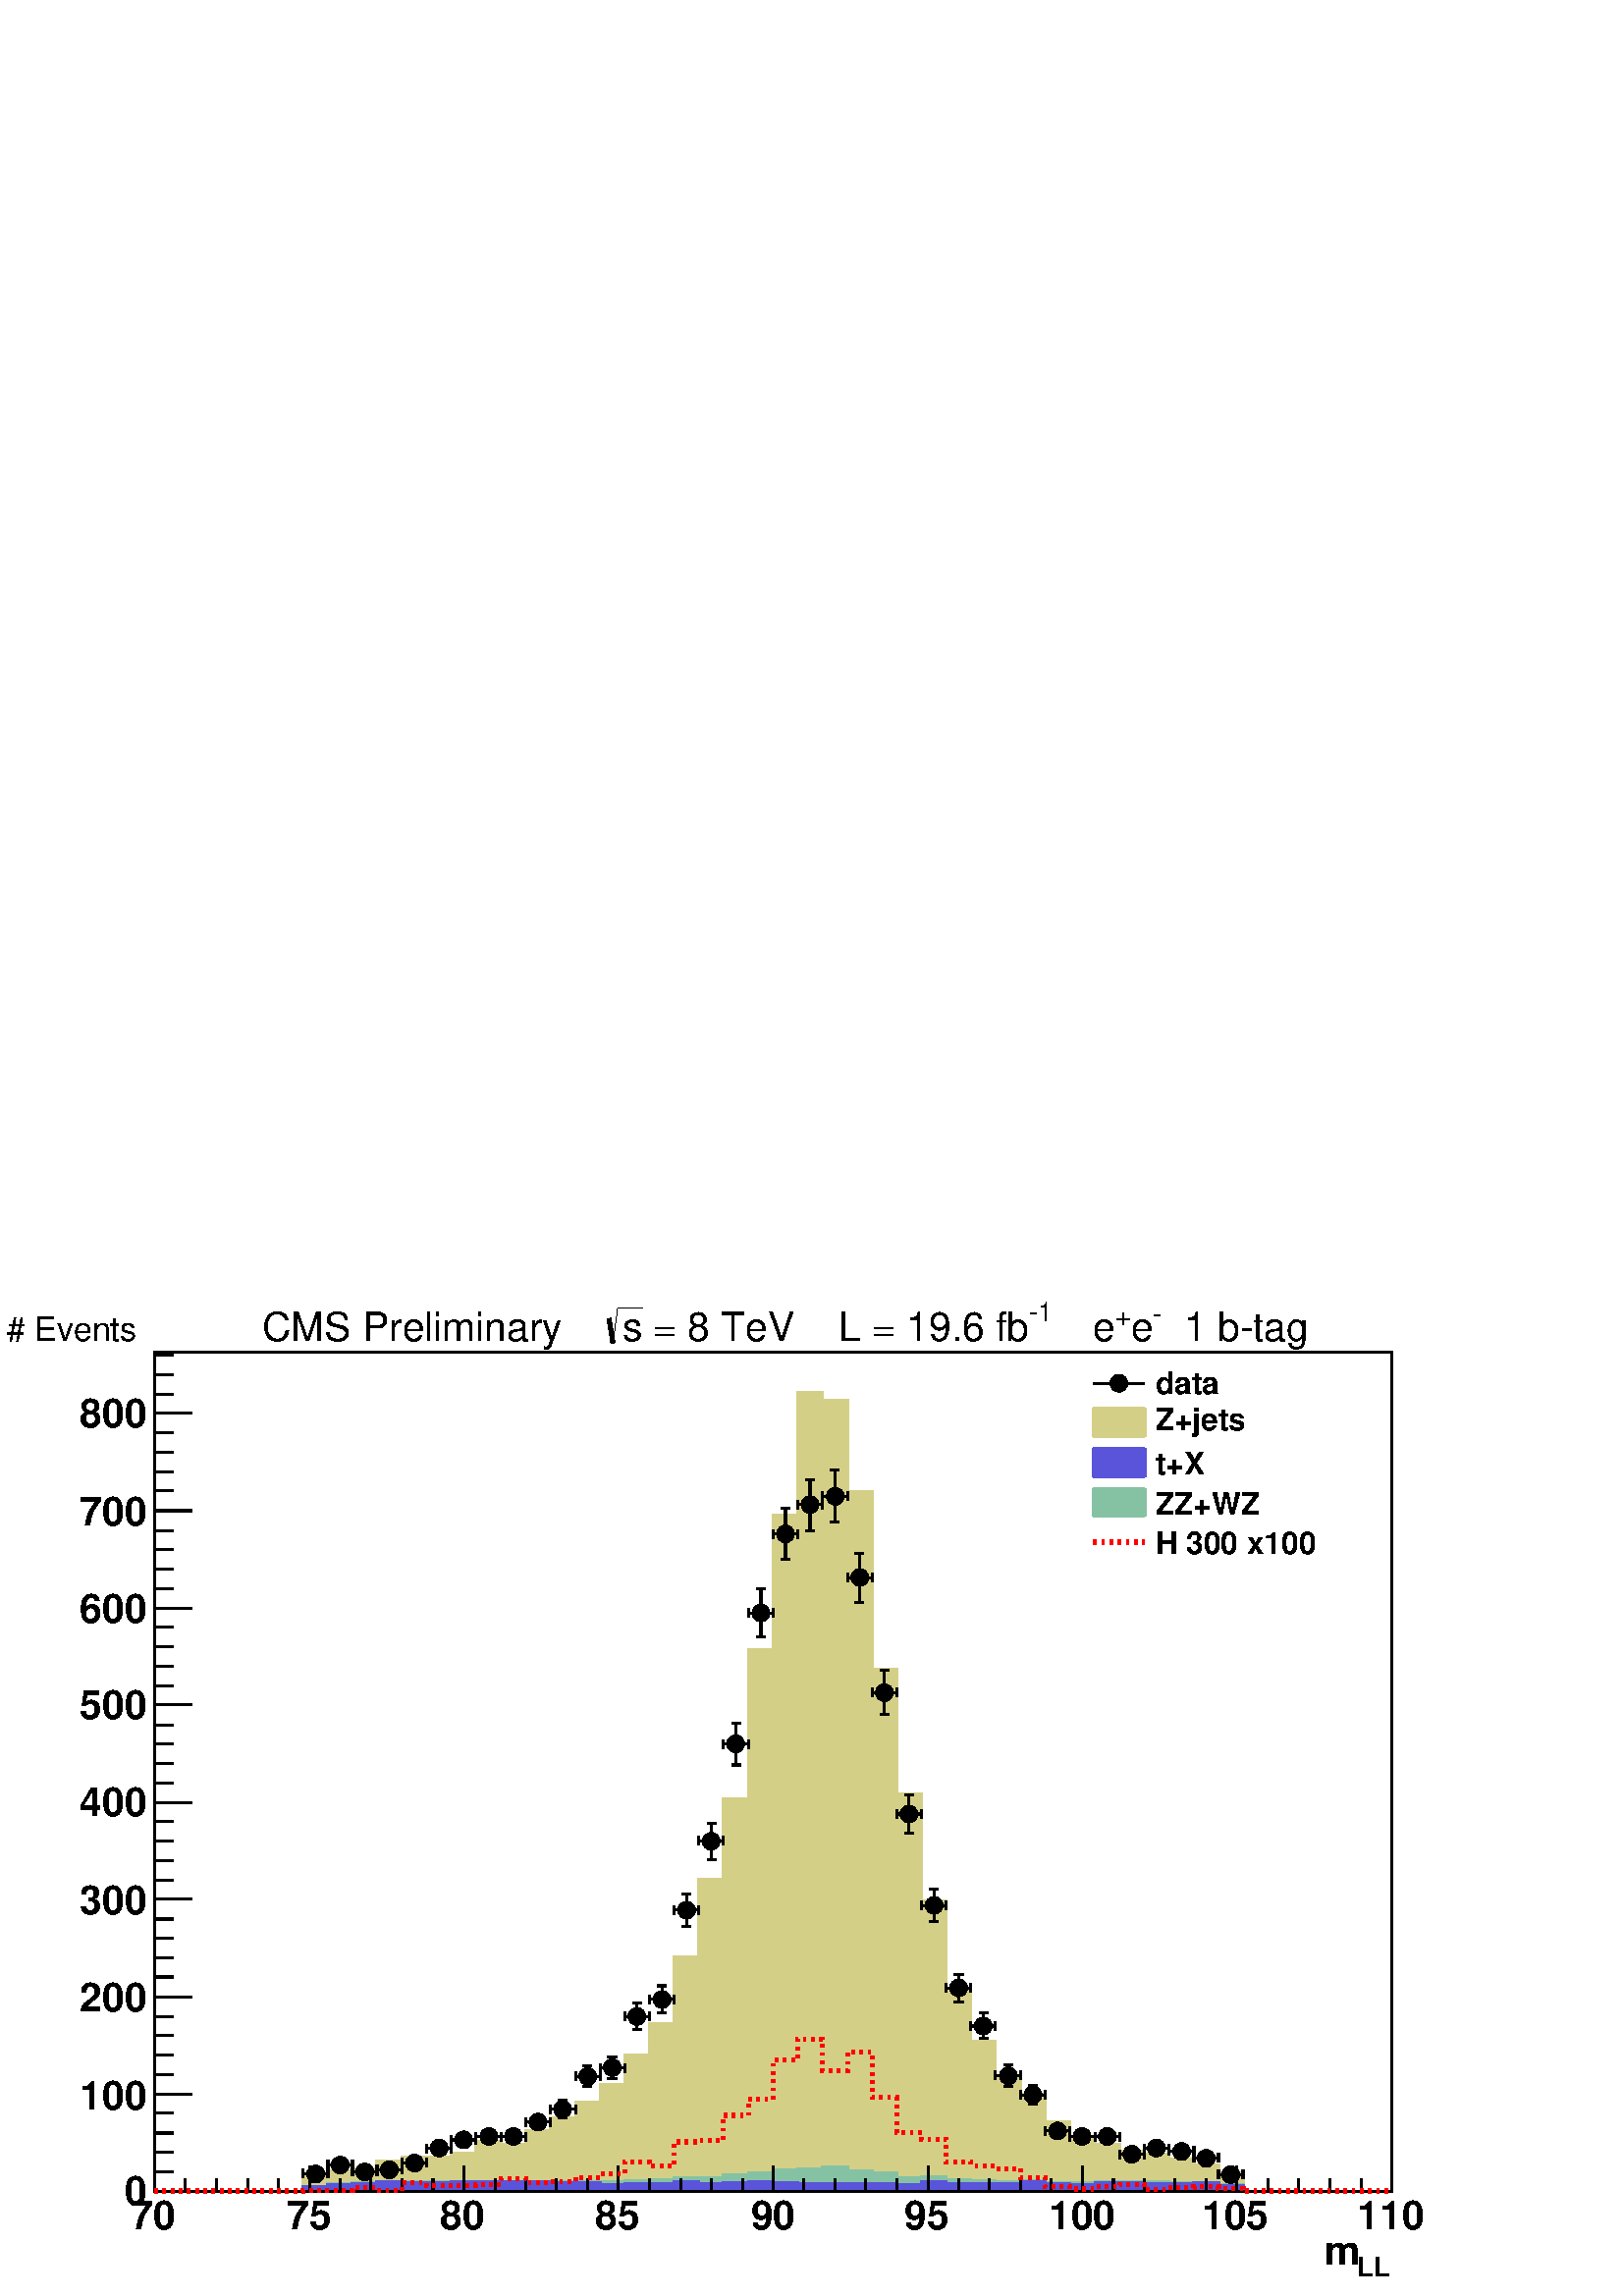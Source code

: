 %!PS-Adobe-2.0 EPSF-2.0
%%BoundingBox:  0 0 567 384
%%EndComments
%%BeginProlog
80 dict begin
/s {stroke} def /l {lineto} def /m {moveto} def /t {translate} def
/r {rotate} def /rl {roll}  def /R {repeat} def
/d {rlineto} def /rm {rmoveto} def /gr {grestore} def /f {eofill} def
/c {setrgbcolor} def /black {0 setgray} def /sd {setdash} def
/cl {closepath} def /sf {scalefont setfont} def /lw {setlinewidth} def
/box {m dup 0 exch d exch 0 d 0 exch neg d cl} def
/NC{systemdict begin initclip end}def/C{NC box clip newpath}def
/bl {box s} def /bf {box f} def /Y { 0 exch d} def /X { 0 d} def 
/K {{pop pop 0 moveto} exch kshow} bind def
/ita {/ang 15 def gsave [1 0 ang dup sin exch cos div 1 0 0] concat} def 
/mp {newpath /y exch def /x exch def} def
/side {[w .77 mul w .23 mul] .385 w mul sd w 0 l currentpoint t -144 r} def
/mr {mp x y w2 0 360 arc} def /m24 {mr s} def /m20 {mr f} def
/mb {mp x y w2 add m w2 neg 0 d 0 w neg d w 0 d 0 w d cl} def
/mt {mp x y w2 add m w2 neg w neg d w 0 d cl} def
/m21 {mb f} def /m25 {mb s} def /m22 {mt f} def /m26{mt s} def
/m23 {mp x y w2 sub m w2 w d w neg 0 d cl f} def
/m27 {mp x y w2 add m w3 neg w2 neg d w3 w2 neg d w3 w2 d cl s} def
/m28 {mp x w2 sub y w2 sub w3 add m w3 0 d  0 w3 neg d w3 0 d 0 w3 d w3 0 d  0 w3 d w3 neg 0 d 0 w3 d w3 neg 0 d 0 w3 neg d w3 neg 0 d cl s } def
/m29 {mp gsave x w2 sub y w2 add w3 sub m currentpoint t 4 {side} repeat cl fill gr} def
/m30 {mp gsave x w2 sub y w2 add w3 sub m currentpoint t 4 {side} repeat cl s gr} def
/m31 {mp x y w2 sub m 0 w d x w2 sub y m w 0 d x w2 sub y w2 add m w w neg d x w2 sub y w2 sub m w w d s} def
/m32 {mp x y w2 sub m w2 w d w neg 0 d cl s} def
/m33 {mp x y w2 add m w3 neg w2 neg d w3 w2 neg d w3 w2 d cl f} def
/m34 {mp x w2 sub y w2 sub w3 add m w3 0 d  0 w3 neg d w3 0 d 0 w3 d w3 0 d  0 w3 d w3 neg 0 d 0 w3 d w3 neg 0 d 0 w3 neg d w3 neg 0 d cl f } def
/m2 {mp x y w2 sub m 0 w d x w2 sub y m w 0 d s} def
/m5 {mp x w2 sub y w2 sub m w w d x w2 sub y w2 add m w w neg d s} def
/reEncode {exch findfont dup length dict begin {1 index /FID eq  {pop pop} {def} ifelse } forall /Encoding exch def currentdict end dup /FontName get exch definefont pop } def [/Times-Bold /Times-Italic /Times-BoldItalic /Helvetica /Helvetica-Oblique
 /Helvetica-Bold /Helvetica-BoldOblique /Courier /Courier-Oblique /Courier-Bold /Courier-BoldOblique /Times-Roman /AvantGarde-Book /AvantGarde-BookOblique /AvantGarde-Demi /AvantGarde-DemiOblique /Bookman-Demi /Bookman-DemiItalic /Bookman-Light
 /Bookman-LightItalic /Helvetica-Narrow /Helvetica-Narrow-Bold /Helvetica-Narrow-BoldOblique /Helvetica-Narrow-Oblique /NewCenturySchlbk-Roman /NewCenturySchlbk-Bold /NewCenturySchlbk-BoldItalic /NewCenturySchlbk-Italic /Palatino-Bold
 /Palatino-BoldItalic /Palatino-Italic /Palatino-Roman ] {ISOLatin1Encoding reEncode } forall
%%EndProlog
%%BeginSetup
%%EndSetup
newpath  gsave  .25 .25 scale  gsave  0 0 t black[  ] 0 sd 3 lw 1 1 1 c 2268 1538 0 0 bf black 1 1 1 c 1814 1230 227 154 bf black 1814 1230 227 154 bl 1 1 1 c black 227 154 m 1814 X s 227 154 m 1814 X s
 gsave  2268 1538 0 0 C 1990.77 29.324 t 0 r /Helvetica-Bold findfont 39.099 sf 0 0 m (LL) show NC gr 
 gsave  2268 1538 0 0 C 1925.6 45.615 t 0 r /Helvetica-Bold findfont 58.648 sf 0 0 m ( m) show NC gr  227 191 m -37 Y s 272 172 m -18 Y s 317 172 m -18 Y s 363 172 m -18 Y s 408 172 m -18 Y s 454 191 m -37 Y s 499 172 m -18 Y s 544 172 m -18 Y s 590
 172 m -18 Y s 635 172 m -18 Y s 680 191 m -37 Y s 726 172 m -18 Y s 771 172 m -18 Y s 816 172 m -18 Y s 862 172 m -18 Y s 907 191 m -37 Y s 952 172 m -18 Y s 998 172 m -18 Y s 1043 172 m -18 Y s 1089 172 m -18 Y s 1134 191 m -37 Y s 1179 172 m -18 Y
 s 1225 172 m -18 Y s 1270 172 m -18 Y s 1315 172 m -18 Y s 1361 191 m -37 Y s 1406 172 m -18 Y s 1451 172 m -18 Y s 1497 172 m -18 Y s 1542 172 m -18 Y s 1587 191 m -37 Y s 1633 172 m -18 Y s 1678 172 m -18 Y s 1723 172 m -18 Y s 1769 172 m -18 Y s
 1814 191 m -37 Y s 1860 172 m -18 Y s 1905 172 m -18 Y s 1950 172 m -18 Y s 1996 172 m -18 Y s 2041 191 m -37 Y s
 gsave  2268 1538 0 0 C 192.235 97.746 t 0 r /Helvetica-Bold findfont 58.648 sf 0 0 m (70) show NC gr 
 gsave  2268 1538 0 0 C 420.31 97.746 t 0 r /Helvetica-Bold findfont 58.648 sf 0 0 m (75) show NC gr 
 gsave  2268 1538 0 0 C 645.126 97.746 t 0 r /Helvetica-Bold findfont 58.648 sf 0 0 m (80) show NC gr 
 gsave  2268 1538 0 0 C 873.201 97.746 t 0 r /Helvetica-Bold findfont 58.648 sf 0 0 m (85) show NC gr 
 gsave  2268 1538 0 0 C 1101.28 97.746 t 0 r /Helvetica-Bold findfont 58.648 sf 0 0 m (90) show NC gr 
 gsave  2268 1538 0 0 C 1326.09 97.746 t 0 r /Helvetica-Bold findfont 58.648 sf 0 0 m (95) show NC gr 
 gsave  2268 1538 0 0 C 1537.88 97.746 t 0 r /Helvetica-Bold findfont 58.648 sf 0 0 m (100) show NC gr 
 gsave  2268 1538 0 0 C 1762.69 97.746 t 0 r /Helvetica-Bold findfont 58.648 sf 0 0 m (105) show NC gr 
 gsave  2268 1538 0 0 C 1990.77 97.746 t 0 r /Helvetica-Bold findfont 58.648 sf 0 0 m (110) show NC gr  227 154 m 1230 Y s 281 154 m -54 X s 254 182 m -27 X s 254 211 m -27 X s 254 239 m -27 X s 254 268 m -27 X s 281 296 m -54 X s 254 325 m -27 X s
 254 353 m -27 X s 254 382 m -27 X s 254 410 m -27 X s 281 439 m -54 X s 254 468 m -27 X s 254 496 m -27 X s 254 525 m -27 X s 254 553 m -27 X s 281 582 m -54 X s 254 610 m -27 X s 254 639 m -27 X s 254 667 m -27 X s 254 696 m -27 X s 281 724 m -54 X
 s 254 753 m -27 X s 254 781 m -27 X s 254 810 m -27 X s 254 838 m -27 X s 281 867 m -54 X s 254 895 m -27 X s 254 924 m -27 X s 254 952 m -27 X s 254 981 m -27 X s 281 1009 m -54 X s 254 1038 m -27 X s 254 1066 m -27 X s 254 1095 m -27 X s 254 1123
 m -27 X s 281 1152 m -54 X s 254 1181 m -27 X s 254 1209 m -27 X s 254 1238 m -27 X s 254 1266 m -27 X s 281 1295 m -54 X s 281 1295 m -54 X s 254 1323 m -27 X s 254 1352 m -27 X s 254 1380 m -27 X s
 gsave  2268 1538 0 0 C 182.46 133.587 t 0 r /Helvetica-Bold findfont 58.648 sf 0 0 m (0) show NC gr 
 gsave  2268 1538 0 0 C 117.296 273.69 t 0 r /Helvetica-Bold findfont 58.648 sf 0 0 m (100) show NC gr 
 gsave  2268 1538 0 0 C 117.296 417.051 t 0 r /Helvetica-Bold findfont 58.648 sf 0 0 m (200) show NC gr 
 gsave  2268 1538 0 0 C 117.296 560.413 t 0 r /Helvetica-Bold findfont 58.648 sf 0 0 m (300) show NC gr 
 gsave  2268 1538 0 0 C 117.296 703.774 t 0 r /Helvetica-Bold findfont 58.648 sf 0 0 m (400) show NC gr 
 gsave  2268 1538 0 0 C 117.296 847.135 t 0 r /Helvetica-Bold findfont 58.648 sf 0 0 m (500) show NC gr 
 gsave  2268 1538 0 0 C 117.296 987.239 t 0 r /Helvetica-Bold findfont 58.648 sf 0 0 m (600) show NC gr 
 gsave  2268 1538 0 0 C 117.296 1130.6 t 0 r /Helvetica-Bold findfont 58.648 sf 0 0 m (700) show NC gr 
 gsave  2268 1538 0 0 C 117.296 1273.96 t 0 r /Helvetica-Bold findfont 58.648 sf 0 0 m (800) show NC gr  0.83 0.81 0.53 c 227 154 m 217 X 22 Y 37 X 7 Y 36 X 3 Y 36 X 12 Y 37 X 5 Y 72 X 6 Y 36 X 18 Y 37 X -4 Y 36 X 19 Y 36 X 20 Y 37 X 23 Y 36 X 25 Y
 36 X 44 Y 36 X 46 Y 37 X 97 Y 36 X 114 Y 36 X 118 Y 37 X 219 Y 36 X 198 Y 36 X 180 Y 36 X -12 Y 37 X -134 Y 36 X -260 Y 36 X -183 Y 37 X -158 Y 36 X -128 Y 36 X -77 Y 36 X -55 Y 37 X -23 Y 36 X -41 Y 36 X -26 Y 37 X -7 Y 36 X -9 Y 36 X -5 Y 36 X -7
 Y 37 X -9 Y 36 X -12 Y 36 X -26 Y 218 X f 227 154 m 217 X 22 Y 37 X 7 Y 36 X 3 Y 36 X 12 Y 37 X 5 Y 72 X 6 Y 36 X 18 Y 37 X -4 Y 36 X 19 Y 36 X 20 Y 37 X 23 Y 36 X 25 Y 36 X 44 Y 36 X 46 Y 37 X 97 Y 36 X 114 Y 36 X 118 Y 37 X 219 Y 36 X 198 Y 36 X
 180 Y 36 X -12 Y 37 X -134 Y 36 X -260 Y 36 X -183 Y 37 X -158 Y 36 X -128 Y 36 X -77 Y 36 X -55 Y 37 X -23 Y 36 X -41 Y 36 X -26 Y 37 X -7 Y 36 X -9 Y 36 X -5 Y 36 X -7 Y 37 X -9 Y 36 X -12 Y 36 X -26 Y 218 X s 0.999 0.999 0.999 c 0.83 0.81 0.53 c
 0.999 0.999 0.999 c 227 154 m 217 X 18 Y 37 X 5 Y 36 X 4 Y 36 X 9 Y 37 X 5 Y 36 X 1 Y 36 X 5 Y 36 X 12 Y 37 X -5 Y 36 X 16 Y 36 X 17 Y 37 X 21 Y 36 X 13 Y 36 X 40 Y 36 X 35 Y 37 X 77 Y 36 X 83 Y 36 X 101 Y 37 X 170 Y 36 X 153 Y 36 X 137 Y 36 X -7 Y
 37 X -109 Y 36 X -205 Y 36 X -139 Y 37 X -118 Y 36 X -103 Y 36 X -62 Y 36 X -47 Y 37 X -14 Y 36 X -32 Y 36 X -20 Y 37 X -4 Y 36 X -8 Y 36 X -4 Y 36 X -5 Y 37 X -9 Y 36 X -8 Y 36 X -23 Y 218 X f 0.83 0.81 0.53 c 0.999 0.999 0.999 c 0.83 0.81 0.53 c
 227 154 m 217 X 18 Y 37 X 5 Y 36 X 4 Y 36 X 9 Y 37 X 5 Y 36 X 1 Y 36 X 5 Y 36 X 12 Y 37 X -5 Y 36 X 16 Y 36 X 17 Y 37 X 21 Y 36 X 13 Y 36 X 40 Y 36 X 35 Y 37 X 77 Y 36 X 83 Y 36 X 101 Y 37 X 170 Y 36 X 153 Y 36 X 137 Y 36 X -7 Y 37 X -109 Y 36 X
 -205 Y 36 X -139 Y 37 X -118 Y 36 X -103 Y 36 X -62 Y 36 X -47 Y 37 X -14 Y 36 X -32 Y 36 X -20 Y 37 X -4 Y 36 X -8 Y 36 X -4 Y 36 X -5 Y 37 X -9 Y 36 X -8 Y 36 X -23 Y 218 X s 1 1 1 c 0.83 0.81 0.53 c 227 154 m 217 X 18 Y 37 X 5 Y 36 X 4 Y 36 X 9 Y
 37 X 5 Y 36 X 1 Y 36 X 5 Y 36 X 12 Y 37 X -5 Y 36 X 16 Y 36 X 17 Y 37 X 21 Y 36 X 13 Y 36 X 40 Y 36 X 35 Y 37 X 77 Y 36 X 83 Y 36 X 101 Y 37 X 170 Y 36 X 153 Y 36 X 137 Y 36 X -7 Y 37 X -109 Y 36 X -205 Y 36 X -139 Y 37 X -118 Y 36 X -103 Y 36 X -62
 Y 36 X -47 Y 37 X -14 Y 36 X -32 Y 36 X -20 Y 37 X -4 Y 36 X -8 Y 36 X -4 Y 36 X -5 Y 37 X -9 Y 36 X -8 Y 36 X -23 Y 218 X s 227 154 m 217 X 18 Y 37 X 5 Y 36 X 4 Y 36 X 9 Y 37 X 5 Y 36 X 1 Y 36 X 5 Y 36 X 12 Y 37 X -5 Y 36 X 16 Y 36 X 17 Y 37 X 21 Y
 36 X 13 Y 36 X 40 Y 36 X 35 Y 37 X 77 Y 36 X 83 Y 36 X 101 Y 37 X 170 Y 36 X 153 Y 36 X 137 Y 36 X -7 Y 37 X -109 Y 36 X -205 Y 36 X -139 Y 37 X -118 Y 36 X -103 Y 36 X -62 Y 36 X -47 Y 37 X -14 Y 36 X -32 Y 36 X -20 Y 37 X -4 Y 36 X -8 Y 36 X -4 Y
 36 X -5 Y 37 X -9 Y 36 X -8 Y 36 X -23 Y 218 X f 227 154 m 217 X 18 Y 37 X 5 Y 36 X 4 Y 36 X 9 Y 37 X 5 Y 36 X 1 Y 36 X 5 Y 36 X 12 Y 37 X -5 Y 36 X 16 Y 36 X 17 Y 37 X 21 Y 36 X 13 Y 36 X 40 Y 36 X 35 Y 37 X 77 Y 36 X 83 Y 36 X 101 Y 37 X 170 Y 36
 X 153 Y 36 X 137 Y 36 X -7 Y 37 X -109 Y 36 X -205 Y 36 X -139 Y 37 X -118 Y 36 X -103 Y 36 X -62 Y 36 X -47 Y 37 X -14 Y 36 X -32 Y 36 X -20 Y 37 X -4 Y 36 X -8 Y 36 X -4 Y 36 X -5 Y 37 X -9 Y 36 X -8 Y 36 X -23 Y 218 X s 0.999 0.999 0.999 c 0.83
 0.81 0.53 c 0.999 0.999 0.999 c 227 154 m 217 X 13 Y 37 X 7 Y 36 X 1 Y 36 X 7 Y 37 X 3 Y 36 X -3 Y 36 X 2 Y 36 X 11 Y 37 X -4 Y 36 X 9 Y 36 X 9 Y 37 X 13 Y 36 X 7 Y 36 X 27 Y 36 X 21 Y 37 X 44 Y 36 X 62 Y 36 X 48 Y 37 X 107 Y 36 X 94 Y 36 X 83 Y 36
 X -13 Y 37 X -66 Y 36 X -127 Y 36 X -76 Y 37 X -72 Y 36 X -60 Y 36 X -36 Y 36 X -33 Y 37 X -6 Y 36 X -23 Y 36 X -8 Y 37 X -3 Y 36 X -3 Y 36 X -1 Y 36 X -7 Y 37 X -4 Y 36 X -6 Y 36 X -17 Y 218 X f 0.83 0.81 0.53 c 0.999 0.999 0.999 c 0.83 0.81 0.53 c
 227 154 m 217 X 13 Y 37 X 7 Y 36 X 1 Y 36 X 7 Y 37 X 3 Y 36 X -3 Y 36 X 2 Y 36 X 11 Y 37 X -4 Y 36 X 9 Y 36 X 9 Y 37 X 13 Y 36 X 7 Y 36 X 27 Y 36 X 21 Y 37 X 44 Y 36 X 62 Y 36 X 48 Y 37 X 107 Y 36 X 94 Y 36 X 83 Y 36 X -13 Y 37 X -66 Y 36 X -127 Y
 36 X -76 Y 37 X -72 Y 36 X -60 Y 36 X -36 Y 36 X -33 Y 37 X -6 Y 36 X -23 Y 36 X -8 Y 37 X -3 Y 36 X -3 Y 36 X -1 Y 36 X -7 Y 37 X -4 Y 36 X -6 Y 36 X -17 Y 218 X s 1 1 1 c 0.83 0.81 0.53 c 227 154 m 217 X 13 Y 37 X 7 Y 36 X 1 Y 36 X 7 Y 37 X 3 Y 36
 X -3 Y 36 X 2 Y 36 X 11 Y 37 X -4 Y 36 X 9 Y 36 X 9 Y 37 X 13 Y 36 X 7 Y 36 X 27 Y 36 X 21 Y 37 X 44 Y 36 X 62 Y 36 X 48 Y 37 X 107 Y 36 X 94 Y 36 X 83 Y 36 X -13 Y 37 X -66 Y 36 X -127 Y 36 X -76 Y 37 X -72 Y 36 X -60 Y 36 X -36 Y 36 X -33 Y 37 X
 -6 Y 36 X -23 Y 36 X -8 Y 37 X -3 Y 36 X -3 Y 36 X -1 Y 36 X -7 Y 37 X -4 Y 36 X -6 Y 36 X -17 Y 218 X s 227 154 m 217 X 13 Y 37 X 7 Y 36 X 1 Y 36 X 7 Y 37 X 3 Y 36 X -3 Y 36 X 2 Y 36 X 11 Y 37 X -4 Y 36 X 9 Y 36 X 9 Y 37 X 13 Y 36 X 7 Y 36 X 27 Y
 36 X 21 Y 37 X 44 Y 36 X 62 Y 36 X 48 Y 37 X 107 Y 36 X 94 Y 36 X 83 Y 36 X -13 Y 37 X -66 Y 36 X -127 Y 36 X -76 Y 37 X -72 Y 36 X -60 Y 36 X -36 Y 36 X -33 Y 37 X -6 Y 36 X -23 Y 36 X -8 Y 37 X -3 Y 36 X -3 Y 36 X -1 Y 36 X -7 Y 37 X -4 Y 36 X -6
 Y 36 X -17 Y 218 X f 227 154 m 217 X 13 Y 37 X 7 Y 36 X 1 Y 36 X 7 Y 37 X 3 Y 36 X -3 Y 36 X 2 Y 36 X 11 Y 37 X -4 Y 36 X 9 Y 36 X 9 Y 37 X 13 Y 36 X 7 Y 36 X 27 Y 36 X 21 Y 37 X 44 Y 36 X 62 Y 36 X 48 Y 37 X 107 Y 36 X 94 Y 36 X 83 Y 36 X -13 Y 37
 X -66 Y 36 X -127 Y 36 X -76 Y 37 X -72 Y 36 X -60 Y 36 X -36 Y 36 X -33 Y 37 X -6 Y 36 X -23 Y 36 X -8 Y 37 X -3 Y 36 X -3 Y 36 X -1 Y 36 X -7 Y 37 X -4 Y 36 X -6 Y 36 X -17 Y 218 X s 0.999 0.999 0.999 c 0.83 0.81 0.53 c 0.999 0.999 0.999 c 227 154
 m 217 X 8 Y 37 X 4 Y 36 X 2 Y 36 X 2 Y 73 X -3 Y 36 X 5 Y 36 X -2 Y 37 X -1 Y 36 X 2 Y 36 X -3 Y 37 X 4 Y 36 X -2 Y 36 X 4 Y 36 X 7 Y 37 X 3 Y 36 X 8 Y 36 X 6 Y 37 X 7 Y 36 X 6 Y 36 X 17 Y 36 X 1 Y 37 X -24 Y 36 X -6 Y 36 X -2 Y 37 X -8 Y 36 X -7 Y
 36 X -9 Y 36 X -3 Y 37 X 4 Y 36 X -4 Y 36 X -3 Y 37 X 1 Y 36 X 1 Y 36 X 1 Y 36 X -4 Y 73 X -3 Y 36 X -9 Y 218 X f 0.83 0.81 0.53 c 0.999 0.999 0.999 c 0.83 0.81 0.53 c 227 154 m 217 X 8 Y 37 X 4 Y 36 X 2 Y 36 X 2 Y 73 X -3 Y 36 X 5 Y 36 X -2 Y 37 X
 -1 Y 36 X 2 Y 36 X -3 Y 37 X 4 Y 36 X -2 Y 36 X 4 Y 36 X 7 Y 37 X 3 Y 36 X 8 Y 36 X 6 Y 37 X 7 Y 36 X 6 Y 36 X 17 Y 36 X 1 Y 37 X -24 Y 36 X -6 Y 36 X -2 Y 37 X -8 Y 36 X -7 Y 36 X -9 Y 36 X -3 Y 37 X 4 Y 36 X -4 Y 36 X -3 Y 37 X 1 Y 36 X 1 Y 36 X 1
 Y 36 X -4 Y 73 X -3 Y 36 X -9 Y 218 X s 1 1 1 c 0.83 0.81 0.53 c 227 154 m 217 X 8 Y 37 X 4 Y 36 X 2 Y 36 X 2 Y 73 X -3 Y 36 X 5 Y 36 X -2 Y 37 X -1 Y 36 X 2 Y 36 X -3 Y 37 X 4 Y 36 X -2 Y 36 X 4 Y 36 X 7 Y 37 X 3 Y 36 X 8 Y 36 X 6 Y 37 X 7 Y 36 X 6
 Y 36 X 17 Y 36 X 1 Y 37 X -24 Y 36 X -6 Y 36 X -2 Y 37 X -8 Y 36 X -7 Y 36 X -9 Y 36 X -3 Y 37 X 4 Y 36 X -4 Y 36 X -3 Y 37 X 1 Y 36 X 1 Y 36 X 1 Y 36 X -4 Y 73 X -3 Y 36 X -9 Y 218 X s 227 154 m 217 X 8 Y 37 X 4 Y 36 X 2 Y 36 X 2 Y 73 X -3 Y 36 X 5
 Y 36 X -2 Y 37 X -1 Y 36 X 2 Y 36 X -3 Y 37 X 4 Y 36 X -2 Y 36 X 4 Y 36 X 7 Y 37 X 3 Y 36 X 8 Y 36 X 6 Y 37 X 7 Y 36 X 6 Y 36 X 17 Y 36 X 1 Y 37 X -24 Y 36 X -6 Y 36 X -2 Y 37 X -8 Y 36 X -7 Y 36 X -9 Y 36 X -3 Y 37 X 4 Y 36 X -4 Y 36 X -3 Y 37 X 1
 Y 36 X 1 Y 36 X 1 Y 36 X -4 Y 73 X -3 Y 36 X -9 Y 218 X f 227 154 m 217 X 8 Y 37 X 4 Y 36 X 2 Y 36 X 2 Y 73 X -3 Y 36 X 5 Y 36 X -2 Y 37 X -1 Y 36 X 2 Y 36 X -3 Y 37 X 4 Y 36 X -2 Y 36 X 4 Y 36 X 7 Y 37 X 3 Y 36 X 8 Y 36 X 6 Y 37 X 7 Y 36 X 6 Y 36 X
 17 Y 36 X 1 Y 37 X -24 Y 36 X -6 Y 36 X -2 Y 37 X -8 Y 36 X -7 Y 36 X -9 Y 36 X -3 Y 37 X 4 Y 36 X -4 Y 36 X -3 Y 37 X 1 Y 36 X 1 Y 36 X 1 Y 36 X -4 Y 73 X -3 Y 36 X -9 Y 218 X s 0.52 0.76 0.64 c 0.999 0.999 0.999 c 0.52 0.76 0.64 c 0.999 0.999
 0.999 c 227 154 m 217 X 7 Y 37 X 4 Y 36 X 1 Y 36 X 1 Y 109 X 1 Y 36 X -1 Y 37 X 1 Y 109 X -1 Y 36 X 1 Y 36 X 1 Y 36 X 1 Y 37 X 3 Y 72 X 5 Y 37 X 3 Y 36 X 4 Y 36 X 1 Y 36 X 3 Y 37 X -5 Y 36 X -4 Y 36 X -6 Y 37 X 1 Y 36 X -4 Y 36 X -2 Y 36 X -1 Y 37 X
 1 Y 36 X -3 Y 73 X 1 Y 108 X -1 Y 73 X -3 Y 36 X -9 Y 218 X f 0.52 0.76 0.64 c 0.999 0.999 0.999 c 0.52 0.76 0.64 c 227 154 m 217 X 7 Y 37 X 4 Y 36 X 1 Y 36 X 1 Y 109 X 1 Y 36 X -1 Y 37 X 1 Y 109 X -1 Y 36 X 1 Y 36 X 1 Y 36 X 1 Y 37 X 3 Y 72 X 5 Y
 37 X 3 Y 36 X 4 Y 36 X 1 Y 36 X 3 Y 37 X -5 Y 36 X -4 Y 36 X -6 Y 37 X 1 Y 36 X -4 Y 36 X -2 Y 36 X -1 Y 37 X 1 Y 36 X -3 Y 73 X 1 Y 108 X -1 Y 73 X -3 Y 36 X -9 Y 218 X s 1 1 1 c 0.52 0.76 0.64 c 227 154 m 217 X 7 Y 37 X 4 Y 36 X 1 Y 36 X 1 Y 109 X
 1 Y 36 X -1 Y 37 X 1 Y 109 X -1 Y 36 X 1 Y 36 X 1 Y 36 X 1 Y 37 X 3 Y 72 X 5 Y 37 X 3 Y 36 X 4 Y 36 X 1 Y 36 X 3 Y 37 X -5 Y 36 X -4 Y 36 X -6 Y 37 X 1 Y 36 X -4 Y 36 X -2 Y 36 X -1 Y 37 X 1 Y 36 X -3 Y 73 X 1 Y 108 X -1 Y 73 X -3 Y 36 X -9 Y 218 X
 s 227 154 m 217 X 7 Y 37 X 4 Y 36 X 1 Y 36 X 1 Y 109 X 1 Y 36 X -1 Y 37 X 1 Y 109 X -1 Y 36 X 1 Y 36 X 1 Y 36 X 1 Y 37 X 3 Y 72 X 5 Y 37 X 3 Y 36 X 4 Y 36 X 1 Y 36 X 3 Y 37 X -5 Y 36 X -4 Y 36 X -6 Y 37 X 1 Y 36 X -4 Y 36 X -2 Y 36 X -1 Y 37 X 1 Y
 36 X -3 Y 73 X 1 Y 108 X -1 Y 73 X -3 Y 36 X -9 Y 218 X f 227 154 m 217 X 7 Y 37 X 4 Y 36 X 1 Y 36 X 1 Y 109 X 1 Y 36 X -1 Y 37 X 1 Y 109 X -1 Y 36 X 1 Y 36 X 1 Y 36 X 1 Y 37 X 3 Y 72 X 5 Y 37 X 3 Y 36 X 4 Y 36 X 1 Y 36 X 3 Y 37 X -5 Y 36 X -4 Y 36
 X -6 Y 37 X 1 Y 36 X -4 Y 36 X -2 Y 36 X -1 Y 37 X 1 Y 36 X -3 Y 73 X 1 Y 108 X -1 Y 73 X -3 Y 36 X -9 Y 218 X s 0.999 0.999 0.999 c 0.52 0.76 0.64 c 0.999 0.999 0.999 c 227 154 m 217 X 7 Y 37 X 4 Y 72 X 2 Y 73 X -1 Y 36 X 2 Y 36 X -1 Y 146 X -1 Y
 108 X 1 Y 37 X 2 Y 36 X -2 Y 36 X 3 Y 37 X 1 Y 36 X 2 Y 36 X -1 Y 36 X 1 Y 37 X -1 Y 36 X -1 Y 36 X -4 Y 37 X 2 Y 36 X -2 Y 36 X -1 Y 73 X 1 Y 36 X -2 Y 73 X 2 Y 72 X -1 Y 109 X -4 Y 36 X -8 Y 218 X f 0.52 0.76 0.64 c 0.999 0.999 0.999 c 0.52 0.76
 0.64 c 227 154 m 217 X 7 Y 37 X 4 Y 72 X 2 Y 73 X -1 Y 36 X 2 Y 36 X -1 Y 146 X -1 Y 108 X 1 Y 37 X 2 Y 36 X -2 Y 36 X 3 Y 37 X 1 Y 36 X 2 Y 36 X -1 Y 36 X 1 Y 37 X -1 Y 36 X -1 Y 36 X -4 Y 37 X 2 Y 36 X -2 Y 36 X -1 Y 73 X 1 Y 36 X -2 Y 73 X 2 Y 72
 X -1 Y 109 X -4 Y 36 X -8 Y 218 X s 1 1 1 c 0.52 0.76 0.64 c 227 154 m 217 X 7 Y 37 X 4 Y 72 X 2 Y 73 X -1 Y 36 X 2 Y 36 X -1 Y 146 X -1 Y 108 X 1 Y 37 X 2 Y 36 X -2 Y 36 X 3 Y 37 X 1 Y 36 X 2 Y 36 X -1 Y 36 X 1 Y 37 X -1 Y 36 X -1 Y 36 X -4 Y 37 X
 2 Y 36 X -2 Y 36 X -1 Y 73 X 1 Y 36 X -2 Y 73 X 2 Y 72 X -1 Y 109 X -4 Y 36 X -8 Y 218 X s 227 154 m 217 X 7 Y 37 X 4 Y 72 X 2 Y 73 X -1 Y 36 X 2 Y 36 X -1 Y 146 X -1 Y 108 X 1 Y 37 X 2 Y 36 X -2 Y 36 X 3 Y 37 X 1 Y 36 X 2 Y 36 X -1 Y 36 X 1 Y 37 X
 -1 Y 36 X -1 Y 36 X -4 Y 37 X 2 Y 36 X -2 Y 36 X -1 Y 73 X 1 Y 36 X -2 Y 73 X 2 Y 72 X -1 Y 109 X -4 Y 36 X -8 Y 218 X f 227 154 m 217 X 7 Y 37 X 4 Y 72 X 2 Y 73 X -1 Y 36 X 2 Y 36 X -1 Y 146 X -1 Y 108 X 1 Y 37 X 2 Y 36 X -2 Y 36 X 3 Y 37 X 1 Y 36
 X 2 Y 36 X -1 Y 36 X 1 Y 37 X -1 Y 36 X -1 Y 36 X -4 Y 37 X 2 Y 36 X -2 Y 36 X -1 Y 73 X 1 Y 36 X -2 Y 73 X 2 Y 72 X -1 Y 109 X -4 Y 36 X -8 Y 218 X s 0.999 0.999 0.999 c 0.52 0.76 0.64 c 0.999 0.999 0.999 c 227 154 m 217 X 7 Y 37 X 4 Y 72 X 2 Y 73
 X -1 Y 36 X 2 Y 36 X -1 Y 146 X -1 Y 36 X -1 Y 36 X 1 Y 36 X 1 Y 37 X 2 Y 36 X -2 Y 36 X 3 Y 37 X 1 Y 36 X 2 Y 36 X -1 Y 36 X 1 Y 37 X -1 Y 36 X -1 Y 36 X -4 Y 37 X 2 Y 36 X -2 Y 36 X -1 Y 73 X 1 Y 36 X -2 Y 73 X 2 Y 72 X -1 Y 109 X -4 Y 36 X -8 Y
 218 X f 0.52 0.76 0.64 c 0.999 0.999 0.999 c 0.52 0.76 0.64 c 227 154 m 217 X 7 Y 37 X 4 Y 72 X 2 Y 73 X -1 Y 36 X 2 Y 36 X -1 Y 146 X -1 Y 36 X -1 Y 36 X 1 Y 36 X 1 Y 37 X 2 Y 36 X -2 Y 36 X 3 Y 37 X 1 Y 36 X 2 Y 36 X -1 Y 36 X 1 Y 37 X -1 Y 36 X
 -1 Y 36 X -4 Y 37 X 2 Y 36 X -2 Y 36 X -1 Y 73 X 1 Y 36 X -2 Y 73 X 2 Y 72 X -1 Y 109 X -4 Y 36 X -8 Y 218 X s 1 1 1 c 0.52 0.76 0.64 c 227 154 m 217 X 7 Y 37 X 4 Y 72 X 2 Y 73 X -1 Y 36 X 2 Y 36 X -1 Y 146 X -1 Y 36 X -1 Y 36 X 1 Y 36 X 1 Y 37 X 2
 Y 36 X -2 Y 36 X 3 Y 37 X 1 Y 36 X 2 Y 36 X -1 Y 36 X 1 Y 37 X -1 Y 36 X -1 Y 36 X -4 Y 37 X 2 Y 36 X -2 Y 36 X -1 Y 73 X 1 Y 36 X -2 Y 73 X 2 Y 72 X -1 Y 109 X -4 Y 36 X -8 Y 218 X s 227 154 m 217 X 7 Y 37 X 4 Y 72 X 2 Y 73 X -1 Y 36 X 2 Y 36 X -1
 Y 146 X -1 Y 36 X -1 Y 36 X 1 Y 36 X 1 Y 37 X 2 Y 36 X -2 Y 36 X 3 Y 37 X 1 Y 36 X 2 Y 36 X -1 Y 36 X 1 Y 37 X -1 Y 36 X -1 Y 36 X -4 Y 37 X 2 Y 36 X -2 Y 36 X -1 Y 73 X 1 Y 36 X -2 Y 73 X 2 Y 72 X -1 Y 109 X -4 Y 36 X -8 Y 218 X f 227 154 m 217 X 7
 Y 37 X 4 Y 72 X 2 Y 73 X -1 Y 36 X 2 Y 36 X -1 Y 146 X -1 Y 36 X -1 Y 36 X 1 Y 36 X 1 Y 37 X 2 Y 36 X -2 Y 36 X 3 Y 37 X 1 Y 36 X 2 Y 36 X -1 Y 36 X 1 Y 37 X -1 Y 36 X -1 Y 36 X -4 Y 37 X 2 Y 36 X -2 Y 36 X -1 Y 73 X 1 Y 36 X -2 Y 73 X 2 Y 72 X -1 Y
 109 X -4 Y 36 X -8 Y 218 X s 0.35 0.33 0.85 c 0.999 0.999 0.999 c 0.35 0.33 0.85 c 0.999 0.999 0.999 c 227 154 m 217 X 7 Y 37 X 3 Y 36 X 1 Y 36 X 2 Y 37 X -1 Y 72 X 2 Y 36 X -1 Y 109 X -1 Y 73 X -2 Y 36 X 1 Y 73 X 2 Y 36 X -2 Y 36 X 1 Y 37 X 1 Y 36
 X -1 Y 36 X -1 Y 145 X -1 Y 37 X 3 Y 36 X -2 Y 109 X 2 Y 36 X -2 Y 36 X -1 Y 37 X 2 Y 72 X -1 Y 73 X 1 Y 36 X -4 Y 36 X -8 Y 218 X f 0.35 0.33 0.85 c 0.999 0.999 0.999 c 0.35 0.33 0.85 c 227 154 m 217 X 7 Y 37 X 3 Y 36 X 1 Y 36 X 2 Y 37 X -1 Y 72 X
 2 Y 36 X -1 Y 109 X -1 Y 73 X -2 Y 36 X 1 Y 73 X 2 Y 36 X -2 Y 36 X 1 Y 37 X 1 Y 36 X -1 Y 36 X -1 Y 145 X -1 Y 37 X 3 Y 36 X -2 Y 109 X 2 Y 36 X -2 Y 36 X -1 Y 37 X 2 Y 72 X -1 Y 73 X 1 Y 36 X -4 Y 36 X -8 Y 218 X s 1 1 1 c 0.35 0.33 0.85 c 227 154
 m 217 X 7 Y 37 X 3 Y 36 X 1 Y 36 X 2 Y 37 X -1 Y 72 X 2 Y 36 X -1 Y 109 X -1 Y 73 X -2 Y 36 X 1 Y 73 X 2 Y 36 X -2 Y 36 X 1 Y 37 X 1 Y 36 X -1 Y 36 X -1 Y 145 X -1 Y 37 X 3 Y 36 X -2 Y 109 X 2 Y 36 X -2 Y 36 X -1 Y 37 X 2 Y 72 X -1 Y 73 X 1 Y 36 X
 -4 Y 36 X -8 Y 218 X s 227 154 m 217 X 7 Y 37 X 3 Y 36 X 1 Y 36 X 2 Y 37 X -1 Y 72 X 2 Y 36 X -1 Y 109 X -1 Y 73 X -2 Y 36 X 1 Y 73 X 2 Y 36 X -2 Y 36 X 1 Y 37 X 1 Y 36 X -1 Y 36 X -1 Y 145 X -1 Y 37 X 3 Y 36 X -2 Y 109 X 2 Y 36 X -2 Y 36 X -1 Y 37
 X 2 Y 72 X -1 Y 73 X 1 Y 36 X -4 Y 36 X -8 Y 218 X f 227 154 m 217 X 7 Y 37 X 3 Y 36 X 1 Y 36 X 2 Y 37 X -1 Y 72 X 2 Y 36 X -1 Y 109 X -1 Y 73 X -2 Y 36 X 1 Y 73 X 2 Y 36 X -2 Y 36 X 1 Y 37 X 1 Y 36 X -1 Y 36 X -1 Y 145 X -1 Y 37 X 3 Y 36 X -2 Y 109
 X 2 Y 36 X -2 Y 36 X -1 Y 37 X 2 Y 72 X -1 Y 73 X 1 Y 36 X -4 Y 36 X -8 Y 218 X s black 227 154 m 1814 X s 227 191 m -37 Y s 272 172 m -18 Y s 317 172 m -18 Y s 363 172 m -18 Y s 408 172 m -18 Y s 454 191 m -37 Y s 499 172 m -18 Y s 544 172 m -18 Y
 s 590 172 m -18 Y s 635 172 m -18 Y s 680 191 m -37 Y s 726 172 m -18 Y s 771 172 m -18 Y s 816 172 m -18 Y s 862 172 m -18 Y s 907 191 m -37 Y s 952 172 m -18 Y s 998 172 m -18 Y s 1043 172 m -18 Y s 1089 172 m -18 Y s 1134 191 m -37 Y s 1179 172 m
 -18 Y s 1225 172 m -18 Y s 1270 172 m -18 Y s 1315 172 m -18 Y s 1361 191 m -37 Y s 1406 172 m -18 Y s 1451 172 m -18 Y s 1497 172 m -18 Y s 1542 172 m -18 Y s 1587 191 m -37 Y s 1633 172 m -18 Y s 1678 172 m -18 Y s 1723 172 m -18 Y s 1769 172 m
 -18 Y s 1814 191 m -37 Y s 1860 172 m -18 Y s 1905 172 m -18 Y s 1950 172 m -18 Y s 1996 172 m -18 Y s 2041 191 m -37 Y s 227 154 m 1230 Y s 281 154 m -54 X s 254 182 m -27 X s 254 211 m -27 X s 254 239 m -27 X s 254 268 m -27 X s 281 296 m -54 X s
 254 325 m -27 X s 254 353 m -27 X s 254 382 m -27 X s 254 410 m -27 X s 281 439 m -54 X s 254 468 m -27 X s 254 496 m -27 X s 254 525 m -27 X s 254 553 m -27 X s 281 582 m -54 X s 254 610 m -27 X s 254 639 m -27 X s 254 667 m -27 X s 254 696 m -27 X
 s 281 724 m -54 X s 254 753 m -27 X s 254 781 m -27 X s 254 810 m -27 X s 254 838 m -27 X s 281 867 m -54 X s 254 895 m -27 X s 254 924 m -27 X s 254 952 m -27 X s 254 981 m -27 X s 281 1009 m -54 X s 254 1038 m -27 X s 254 1066 m -27 X s 254 1095 m
 -27 X s 254 1123 m -27 X s 281 1152 m -54 X s 254 1181 m -27 X s 254 1209 m -27 X s 254 1238 m -27 X s 254 1266 m -27 X s 281 1295 m -54 X s 281 1295 m -54 X s 254 1323 m -27 X s 254 1352 m -27 X s 254 1380 m -27 X s 1 0 0 c[ 4 8] 0 sd 6 lw 1 1 1 c
 black 1 0 0 c 227 154 m 217 X 1 Y 73 X 4 Y 36 X -4 Y 37 X 11 Y 36 X -4 Y 72 X 1 Y 37 X 9 Y 36 X -6 Y 36 X 2 Y 37 X 6 Y 36 X 5 Y 36 X 17 Y 36 X -5 Y 37 X 35 Y 36 X 2 Y 36 X 37 Y 37 X 24 Y 36 X 57 Y 36 X 31 Y 36 X -46 Y 37 X 27 Y 36 X -67 Y 36 X -51 Y
 37 X -10 Y 36 X -34 Y 36 X -5 Y 36 X -4 Y 37 X -14 Y 36 X -13 Y 36 X -3 Y 37 X 3 Y 36 X 4 Y 36 X -8 Y 36 X 3 Y 37 X 1 Y 36 X -2 Y 36 X -4 Y 218 X s black[  ] 0 sd 3 lw 1 1 1 c black 444 179 m 6 X s 476 179 m 5 X s 444 173 m 13 Y s 481 173 m 13 Y s
 /w 26 def /w2 {w 2 div} def /w3 {w 3 div} def 463 179 m20 481 192 m 5 X s 512 192 m 5 X s 481 186 m 13 Y s 517 186 m 13 Y s 499 192 m20 517 182 m 5 X s 548 182 m 5 X s 517 176 m 13 Y s 553 176 m 13 Y s 535 182 m20 553 185 m 5 X s 584 185 m 6 X s 553
 179 m 13 Y s 590 179 m 13 Y s 571 185 m20 590 195 m 5 X s 621 195 m 5 X s 590 189 m 13 Y s 626 189 m 13 Y s 608 195 m20 626 217 m 5 X s 657 217 m 5 X s 626 210 m 13 Y s 662 210 m 13 Y s 644 217 m20 662 229 m 5 X s 693 229 m 5 X s 662 223 m 13 Y s
 698 223 m 13 Y s 680 229 m20 698 234 m 6 X s 730 234 m 5 X s 698 227 m 13 Y s 735 227 m 13 Y s 717 234 m20 735 234 m 5 X s 766 234 m 5 X s 735 227 m 13 Y s 771 227 m 13 Y s 753 234 m20 771 255 m 5 X s 802 255 m 5 X s 771 249 m 13 Y s 807 249 m 13 Y
 s 789 255 m20 825 261 m s 825 287 m s 807 274 m 5 X s 838 274 m 6 X s 819 261 m 13 X s 819 287 m 13 X s 807 267 m 13 Y s 844 267 m 13 Y s 825 274 m20 862 307 m 2 Y s 862 335 m 3 Y s 844 322 m 5 X s 875 322 m 5 X s 855 307 m 13 X s 855 338 m 13 X s
 844 316 m 13 Y s 880 316 m 13 Y s 862 322 m20 898 319 m 3 Y s 898 348 m 3 Y s 880 335 m 5 X s 911 335 m 5 X s 891 319 m 14 X s 891 351 m 14 X s 880 328 m 13 Y s 916 328 m 13 Y s 898 335 m20 934 391 m 6 Y s 934 424 m 6 Y s 916 410 m 5 X s 947 410 m 5
 X s 928 391 m 13 X s 928 430 m 13 X s 916 404 m 13 Y s 952 404 m 13 Y s 934 410 m20 971 415 m 7 Y s 971 448 m 7 Y s 952 435 m 6 X s 984 435 m 5 X s 964 415 m 13 X s 964 455 m 13 X s 952 428 m 13 Y s 989 428 m 13 Y s 971 435 m20 1007 542 m 11 Y s
 1007 579 m 11 Y s 989 566 m 5 X s 1020 566 m 5 X s 1000 542 m 13 X s 1000 590 m 13 X s 989 559 m 13 Y s 1025 559 m 13 Y s 1007 566 m20 1043 640 m 14 Y s 1043 680 m 14 Y s 1025 667 m 5 X s 1056 667 m 5 X s 1037 640 m 13 X s 1037 694 m 13 X s 1025 661
 m 13 Y s 1061 661 m 13 Y s 1043 667 m20 1079 779 m 18 Y s 1079 823 m 17 Y s 1061 810 m 5 X s 1092 810 m 6 X s 1073 779 m 13 X s 1073 840 m 13 X s 1061 803 m 13 Y s 1098 803 m 13 Y s 1079 810 m20 1116 967 m 22 Y s 1116 1015 m 22 Y s 1098 1002 m 5 X s
 1129 1002 m 5 X s 1109 967 m 13 X s 1109 1037 m 13 X s 1098 996 m 13 Y s 1134 996 m 13 Y s 1116 1002 m20 1152 1081 m 24 Y s 1152 1131 m 24 Y s 1134 1118 m 5 X s 1165 1118 m 5 X s 1145 1081 m 14 X s 1145 1155 m 14 X s 1134 1111 m 13 Y s 1170 1111 m
 13 Y s 1152 1118 m20 1188 1123 m 25 Y s 1188 1174 m 24 Y s 1170 1161 m 5 X s 1201 1161 m 5 X s 1182 1123 m 13 X s 1182 1198 m 13 X s 1170 1154 m 13 Y s 1206 1154 m 13 Y s 1188 1161 m20 1225 1135 m 25 Y s 1225 1186 m 26 Y s 1206 1173 m 6 X s 1238
 1173 m 5 X s 1218 1135 m 13 X s 1218 1212 m 13 X s 1206 1167 m 13 Y s 1243 1167 m 13 Y s 1225 1173 m20 1261 1018 m 23 Y s 1261 1067 m 22 Y s 1243 1054 m 5 X s 1274 1054 m 5 X s 1254 1018 m 13 X s 1254 1089 m 13 X s 1243 1047 m 13 Y s 1279 1047 m 13
 Y s 1261 1054 m20 1297 853 m 19 Y s 1297 898 m 20 Y s 1279 885 m 5 X s 1310 885 m 5 X s 1291 853 m 13 X s 1291 918 m 13 X s 1279 879 m 13 Y s 1315 879 m 13 Y s 1297 885 m20 1333 679 m 15 Y s 1333 720 m 15 Y s 1315 707 m 5 X s 1346 707 m 6 X s 1327
 679 m 13 X s 1327 735 m 13 X s 1315 701 m 13 Y s 1352 701 m 13 Y s 1333 707 m20 1370 549 m 11 Y s 1370 586 m 11 Y s 1352 573 m 5 X s 1383 573 m 5 X s 1363 549 m 13 X s 1363 597 m 13 X s 1352 567 m 13 Y s 1388 567 m 13 Y s 1370 573 m20 1406 431 m 8 Y
 s 1406 465 m 7 Y s 1388 452 m 5 X s 1419 452 m 5 X s 1399 431 m 14 X s 1399 472 m 14 X s 1388 445 m 13 Y s 1424 445 m 13 Y s 1406 452 m20 1442 378 m 5 Y s 1442 409 m 6 Y s 1424 396 m 5 X s 1455 396 m 5 X s 1436 378 m 13 X s 1436 415 m 13 X s 1424
 390 m 13 Y s 1460 390 m 13 Y s 1442 396 m20 1479 308 m 2 Y s 1479 337 m 2 Y s 1460 323 m 6 X s 1492 323 m 5 X s 1472 308 m 13 X s 1472 339 m 13 X s 1460 317 m 13 Y s 1497 317 m 13 Y s 1479 323 m20 1515 281 m 1 Y s 1515 308 m 1 Y s 1497 295 m 5 X s
 1528 295 m 5 X s 1508 281 m 13 X s 1508 309 m 13 X s 1497 288 m 13 Y s 1533 288 m 13 Y s 1515 295 m20 1533 242 m 5 X s 1564 242 m 5 X s 1533 236 m 13 Y s 1569 236 m 13 Y s 1551 242 m20 1569 234 m 5 X s 1600 234 m 6 X s 1569 227 m 13 Y s 1606 227 m
 13 Y s 1587 234 m20 1606 234 m 5 X s 1637 234 m 5 X s 1606 227 m 13 Y s 1642 227 m 13 Y s 1624 234 m20 1642 208 m 5 X s 1673 208 m 5 X s 1642 201 m 13 Y s 1678 201 m 13 Y s 1660 208 m20 1678 217 m 5 X s 1709 217 m 5 X s 1678 210 m 13 Y s 1714 210 m
 13 Y s 1696 217 m20 1714 212 m 6 X s 1746 212 m 5 X s 1714 206 m 13 Y s 1751 206 m 13 Y s 1733 212 m20 1751 202 m 5 X s 1782 202 m 5 X s 1751 196 m 13 Y s 1787 196 m 13 Y s 1769 202 m20 1787 178 m 5 X s 1818 178 m 5 X s 1787 172 m 13 Y s 1823 172 m
 13 Y s 1805 178 m20 1 1 1 c 431 292 1587 1077 bf black
 gsave  2268 1538 0 0 C 1694.27 1322.83 t 0 r /Helvetica-Bold findfont 45.615 sf 0 0 m (data) show NC gr  1 1 1 c 1604 1319 m 75 X 41 Y -75 X f black 1604 1339 m 75 X s 1641 1339 m20
 gsave  2268 1538 0 0 C 1694.27 1270.7 t 0 r /Helvetica-Bold findfont 45.615 sf 0 0 m (Z+jets) show NC gr  0.83 0.81 0.53 c 1604 1261 m 75 X 41 Y -75 X f 1604 1302 m 75 X s 1604 1261 m 75 X s 1679 1261 m 41 Y s 1604 1261 m 41 Y s black
 gsave  2268 1538 0 0 C 1694.27 1205.54 t 0 r /Helvetica-Bold findfont 45.615 sf 0 0 m (t+X) show NC gr  0.35 0.33 0.85 c 1604 1202 m 75 X 41 Y -75 X f 1604 1243 m 75 X s 1604 1202 m 75 X s 1679 1202 m 41 Y s 1604 1202 m 41 Y s black
 gsave  2268 1538 0 0 C 1694.27 1146.89 t 0 r /Helvetica-Bold findfont 45.615 sf 0 0 m (ZZ+WZ) show NC gr  0.52 0.76 0.64 c 1604 1144 m 75 X 41 Y -75 X f 1604 1185 m 75 X s 1604 1144 m 75 X s 1679 1144 m 41 Y s 1604 1144 m 41 Y s black
 gsave  2268 1538 0 0 C 1694.27 1088.24 t 0 r /Helvetica-Bold findfont 45.615 sf 0 0 m (H 300 x100) show NC gr  1 0 0 c[ 4 8] 0 sd 6 lw 1604 1106 m 75 X s black
 gsave  2268 1538 0 0 C 1704.05 1401.03 t 0 r /Helvetica findfont 58.648 sf 0 0 m (  1 b\255tag) show NC gr 
 gsave  2268 1538 0 0 C 1691.01 1427.1 t 0 r /Helvetica findfont 39.099 sf 0 0 m (\255) show NC gr 
 gsave  2268 1538 0 0 C 1658.43 1401.03 t 0 r /Helvetica findfont 58.648 sf 0 0 m (e) show NC gr 
 gsave  2268 1538 0 0 C 1635.62 1423.84 t 0 r /Helvetica findfont 39.099 sf 0 0 m (+) show NC gr 
 gsave  2268 1538 0 0 C 1537.88 1401.03 t 0 r /Helvetica findfont 58.648 sf 0 0 m (    e) show NC gr 
 gsave  2268 1538 0 0 C 1508.55 1430.36 t 0 r /Helvetica findfont 39.099 sf 0 0 m (\2551) show NC gr 
 gsave  2268 1538 0 0 C 941.624 1401.03 t 0 r /Helvetica findfont 58.648 sf 0 0 m ( = 8 TeV    L = 19.6 fb) show NC gr 
 gsave  2268 1538 0 0 C 912.3 1401.03 t 0 r /Helvetica findfont 58.648 sf 0 0 m (s) show NC gr [  ] 0 sd 893 1434 m 6 -36 d s 0 lw 899 1398 m 7 52 d s 906 1450 m 36 X s
 gsave  2268 1538 0 0 C 384.469 1401.03 t 0 r /Helvetica findfont 58.648 sf 0 0 m (CMS Preliminary   ) show NC gr 
 gsave  2268 1538 0 0 C 9.775 1401.03 t 0 r /Helvetica findfont 48.873 sf 0 0 m (# Events) show NC gr 
 gr  gr showpage
end
%%EOF
